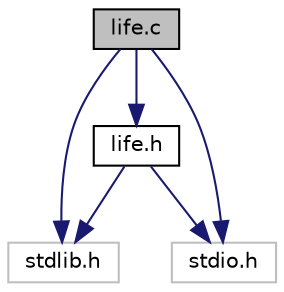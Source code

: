 digraph "life.c"
{
 // LATEX_PDF_SIZE
  edge [fontname="Helvetica",fontsize="10",labelfontname="Helvetica",labelfontsize="10"];
  node [fontname="Helvetica",fontsize="10",shape=record];
  Node1 [label="life.c",height=0.2,width=0.4,color="black", fillcolor="grey75", style="filled", fontcolor="black",tooltip="Function definitions for gl.c."];
  Node1 -> Node2 [color="midnightblue",fontsize="10",style="solid",fontname="Helvetica"];
  Node2 [label="life.h",height=0.2,width=0.4,color="black", fillcolor="white", style="filled",URL="$life_8h.html",tooltip="Function prototypes for gl.c."];
  Node2 -> Node3 [color="midnightblue",fontsize="10",style="solid",fontname="Helvetica"];
  Node3 [label="stdlib.h",height=0.2,width=0.4,color="grey75", fillcolor="white", style="filled",tooltip=" "];
  Node2 -> Node4 [color="midnightblue",fontsize="10",style="solid",fontname="Helvetica"];
  Node4 [label="stdio.h",height=0.2,width=0.4,color="grey75", fillcolor="white", style="filled",tooltip=" "];
  Node1 -> Node3 [color="midnightblue",fontsize="10",style="solid",fontname="Helvetica"];
  Node1 -> Node4 [color="midnightblue",fontsize="10",style="solid",fontname="Helvetica"];
}
